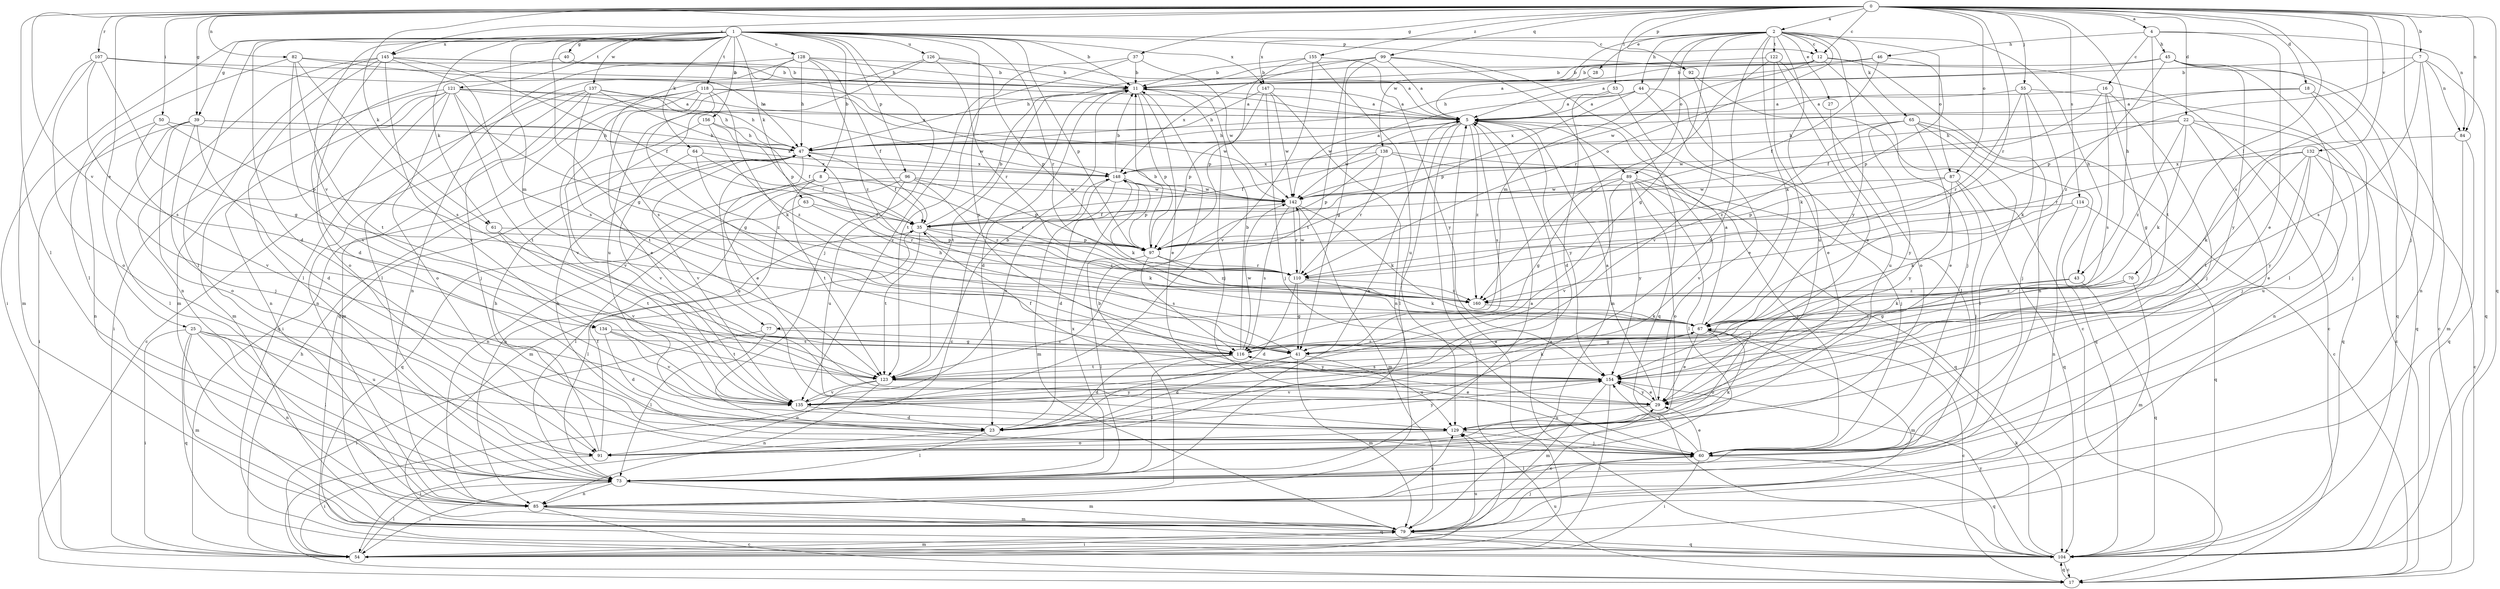 strict digraph  {
0;
1;
2;
4;
5;
7;
8;
11;
12;
16;
17;
18;
22;
23;
25;
27;
28;
29;
35;
37;
39;
40;
41;
43;
44;
45;
46;
47;
50;
53;
54;
55;
60;
61;
63;
64;
65;
67;
70;
73;
77;
79;
82;
84;
85;
87;
89;
91;
92;
96;
97;
99;
104;
107;
110;
114;
116;
118;
121;
122;
123;
126;
128;
129;
132;
134;
135;
137;
138;
142;
145;
147;
148;
154;
155;
156;
160;
0 -> 2  [label=a];
0 -> 4  [label=a];
0 -> 7  [label=b];
0 -> 12  [label=c];
0 -> 18  [label=d];
0 -> 22  [label=d];
0 -> 25  [label=e];
0 -> 37  [label=g];
0 -> 39  [label=g];
0 -> 43  [label=h];
0 -> 50  [label=i];
0 -> 53  [label=i];
0 -> 55  [label=j];
0 -> 60  [label=j];
0 -> 61  [label=k];
0 -> 70  [label=l];
0 -> 73  [label=l];
0 -> 82  [label=n];
0 -> 84  [label=n];
0 -> 87  [label=o];
0 -> 92  [label=p];
0 -> 99  [label=q];
0 -> 104  [label=q];
0 -> 107  [label=r];
0 -> 110  [label=r];
0 -> 114  [label=s];
0 -> 116  [label=s];
0 -> 132  [label=v];
0 -> 134  [label=v];
0 -> 145  [label=x];
0 -> 155  [label=z];
1 -> 8  [label=b];
1 -> 11  [label=b];
1 -> 12  [label=c];
1 -> 23  [label=d];
1 -> 39  [label=g];
1 -> 40  [label=g];
1 -> 41  [label=g];
1 -> 54  [label=i];
1 -> 60  [label=j];
1 -> 61  [label=k];
1 -> 63  [label=k];
1 -> 64  [label=k];
1 -> 73  [label=l];
1 -> 77  [label=m];
1 -> 92  [label=p];
1 -> 96  [label=p];
1 -> 97  [label=p];
1 -> 110  [label=r];
1 -> 118  [label=t];
1 -> 121  [label=t];
1 -> 126  [label=u];
1 -> 128  [label=u];
1 -> 134  [label=v];
1 -> 137  [label=w];
1 -> 145  [label=x];
1 -> 147  [label=x];
1 -> 154  [label=y];
1 -> 156  [label=z];
2 -> 12  [label=c];
2 -> 23  [label=d];
2 -> 27  [label=e];
2 -> 28  [label=e];
2 -> 41  [label=g];
2 -> 43  [label=h];
2 -> 44  [label=h];
2 -> 65  [label=k];
2 -> 67  [label=k];
2 -> 77  [label=m];
2 -> 87  [label=o];
2 -> 89  [label=o];
2 -> 110  [label=r];
2 -> 122  [label=t];
2 -> 129  [label=u];
2 -> 138  [label=w];
2 -> 147  [label=x];
2 -> 154  [label=y];
4 -> 16  [label=c];
4 -> 29  [label=e];
4 -> 45  [label=h];
4 -> 46  [label=h];
4 -> 84  [label=n];
4 -> 123  [label=t];
5 -> 47  [label=h];
5 -> 54  [label=i];
5 -> 73  [label=l];
5 -> 89  [label=o];
5 -> 116  [label=s];
5 -> 142  [label=w];
5 -> 154  [label=y];
5 -> 160  [label=z];
7 -> 11  [label=b];
7 -> 84  [label=n];
7 -> 85  [label=n];
7 -> 97  [label=p];
7 -> 104  [label=q];
7 -> 116  [label=s];
8 -> 85  [label=n];
8 -> 104  [label=q];
8 -> 110  [label=r];
8 -> 123  [label=t];
8 -> 142  [label=w];
11 -> 5  [label=a];
11 -> 17  [label=c];
11 -> 23  [label=d];
11 -> 29  [label=e];
11 -> 60  [label=j];
11 -> 97  [label=p];
11 -> 123  [label=t];
12 -> 11  [label=b];
12 -> 17  [label=c];
12 -> 47  [label=h];
12 -> 60  [label=j];
12 -> 85  [label=n];
12 -> 142  [label=w];
16 -> 5  [label=a];
16 -> 35  [label=f];
16 -> 41  [label=g];
16 -> 60  [label=j];
16 -> 116  [label=s];
17 -> 104  [label=q];
17 -> 129  [label=u];
18 -> 5  [label=a];
18 -> 60  [label=j];
18 -> 104  [label=q];
18 -> 148  [label=x];
22 -> 47  [label=h];
22 -> 60  [label=j];
22 -> 67  [label=k];
22 -> 85  [label=n];
22 -> 104  [label=q];
22 -> 142  [label=w];
22 -> 160  [label=z];
23 -> 54  [label=i];
23 -> 73  [label=l];
23 -> 154  [label=y];
25 -> 54  [label=i];
25 -> 73  [label=l];
25 -> 79  [label=m];
25 -> 85  [label=n];
25 -> 104  [label=q];
25 -> 116  [label=s];
25 -> 129  [label=u];
27 -> 129  [label=u];
28 -> 5  [label=a];
29 -> 5  [label=a];
29 -> 129  [label=u];
29 -> 154  [label=y];
35 -> 11  [label=b];
35 -> 67  [label=k];
35 -> 73  [label=l];
35 -> 97  [label=p];
35 -> 123  [label=t];
35 -> 160  [label=z];
37 -> 11  [label=b];
37 -> 123  [label=t];
37 -> 135  [label=v];
37 -> 142  [label=w];
39 -> 23  [label=d];
39 -> 47  [label=h];
39 -> 54  [label=i];
39 -> 60  [label=j];
39 -> 73  [label=l];
39 -> 91  [label=o];
39 -> 148  [label=x];
40 -> 11  [label=b];
40 -> 91  [label=o];
41 -> 23  [label=d];
41 -> 47  [label=h];
41 -> 79  [label=m];
41 -> 123  [label=t];
41 -> 129  [label=u];
43 -> 41  [label=g];
43 -> 104  [label=q];
43 -> 160  [label=z];
44 -> 5  [label=a];
44 -> 29  [label=e];
44 -> 73  [label=l];
44 -> 97  [label=p];
44 -> 142  [label=w];
45 -> 11  [label=b];
45 -> 17  [label=c];
45 -> 47  [label=h];
45 -> 73  [label=l];
45 -> 104  [label=q];
45 -> 154  [label=y];
45 -> 160  [label=z];
46 -> 5  [label=a];
46 -> 11  [label=b];
46 -> 35  [label=f];
46 -> 97  [label=p];
47 -> 5  [label=a];
47 -> 29  [label=e];
47 -> 35  [label=f];
47 -> 129  [label=u];
47 -> 135  [label=v];
47 -> 148  [label=x];
50 -> 47  [label=h];
50 -> 85  [label=n];
50 -> 97  [label=p];
50 -> 135  [label=v];
53 -> 5  [label=a];
53 -> 23  [label=d];
53 -> 29  [label=e];
54 -> 5  [label=a];
54 -> 47  [label=h];
54 -> 73  [label=l];
54 -> 79  [label=m];
54 -> 129  [label=u];
55 -> 5  [label=a];
55 -> 17  [label=c];
55 -> 60  [label=j];
55 -> 67  [label=k];
55 -> 110  [label=r];
60 -> 29  [label=e];
60 -> 47  [label=h];
60 -> 54  [label=i];
60 -> 73  [label=l];
60 -> 104  [label=q];
60 -> 154  [label=y];
61 -> 97  [label=p];
61 -> 123  [label=t];
61 -> 135  [label=v];
63 -> 35  [label=f];
63 -> 73  [label=l];
63 -> 110  [label=r];
64 -> 35  [label=f];
64 -> 135  [label=v];
64 -> 148  [label=x];
64 -> 160  [label=z];
65 -> 17  [label=c];
65 -> 29  [label=e];
65 -> 47  [label=h];
65 -> 73  [label=l];
65 -> 104  [label=q];
65 -> 154  [label=y];
65 -> 160  [label=z];
67 -> 5  [label=a];
67 -> 17  [label=c];
67 -> 29  [label=e];
67 -> 41  [label=g];
67 -> 79  [label=m];
67 -> 91  [label=o];
67 -> 116  [label=s];
70 -> 67  [label=k];
70 -> 79  [label=m];
70 -> 116  [label=s];
70 -> 160  [label=z];
73 -> 5  [label=a];
73 -> 54  [label=i];
73 -> 79  [label=m];
73 -> 85  [label=n];
73 -> 148  [label=x];
77 -> 54  [label=i];
77 -> 73  [label=l];
77 -> 116  [label=s];
79 -> 29  [label=e];
79 -> 54  [label=i];
79 -> 60  [label=j];
79 -> 104  [label=q];
82 -> 11  [label=b];
82 -> 47  [label=h];
82 -> 73  [label=l];
82 -> 116  [label=s];
82 -> 123  [label=t];
82 -> 135  [label=v];
84 -> 79  [label=m];
84 -> 104  [label=q];
84 -> 110  [label=r];
85 -> 11  [label=b];
85 -> 17  [label=c];
85 -> 79  [label=m];
85 -> 104  [label=q];
85 -> 129  [label=u];
87 -> 60  [label=j];
87 -> 97  [label=p];
87 -> 104  [label=q];
87 -> 142  [label=w];
87 -> 154  [label=y];
89 -> 41  [label=g];
89 -> 60  [label=j];
89 -> 73  [label=l];
89 -> 91  [label=o];
89 -> 104  [label=q];
89 -> 135  [label=v];
89 -> 142  [label=w];
89 -> 154  [label=y];
91 -> 5  [label=a];
91 -> 35  [label=f];
91 -> 47  [label=h];
91 -> 54  [label=i];
91 -> 67  [label=k];
92 -> 17  [label=c];
92 -> 135  [label=v];
96 -> 79  [label=m];
96 -> 85  [label=n];
96 -> 97  [label=p];
96 -> 129  [label=u];
96 -> 142  [label=w];
96 -> 160  [label=z];
97 -> 11  [label=b];
97 -> 73  [label=l];
97 -> 110  [label=r];
97 -> 116  [label=s];
97 -> 160  [label=z];
99 -> 5  [label=a];
99 -> 11  [label=b];
99 -> 41  [label=g];
99 -> 79  [label=m];
99 -> 104  [label=q];
99 -> 123  [label=t];
99 -> 148  [label=x];
104 -> 5  [label=a];
104 -> 17  [label=c];
104 -> 67  [label=k];
104 -> 154  [label=y];
107 -> 11  [label=b];
107 -> 41  [label=g];
107 -> 79  [label=m];
107 -> 91  [label=o];
107 -> 116  [label=s];
107 -> 148  [label=x];
110 -> 23  [label=d];
110 -> 41  [label=g];
110 -> 67  [label=k];
110 -> 142  [label=w];
110 -> 160  [label=z];
114 -> 35  [label=f];
114 -> 67  [label=k];
114 -> 85  [label=n];
114 -> 104  [label=q];
116 -> 11  [label=b];
116 -> 23  [label=d];
116 -> 73  [label=l];
116 -> 142  [label=w];
116 -> 154  [label=y];
118 -> 5  [label=a];
118 -> 29  [label=e];
118 -> 41  [label=g];
118 -> 54  [label=i];
118 -> 67  [label=k];
118 -> 79  [label=m];
118 -> 135  [label=v];
118 -> 142  [label=w];
121 -> 5  [label=a];
121 -> 47  [label=h];
121 -> 54  [label=i];
121 -> 79  [label=m];
121 -> 85  [label=n];
121 -> 91  [label=o];
121 -> 104  [label=q];
121 -> 110  [label=r];
121 -> 123  [label=t];
121 -> 142  [label=w];
122 -> 11  [label=b];
122 -> 29  [label=e];
122 -> 67  [label=k];
122 -> 91  [label=o];
122 -> 160  [label=z];
123 -> 11  [label=b];
123 -> 29  [label=e];
123 -> 67  [label=k];
123 -> 85  [label=n];
123 -> 91  [label=o];
123 -> 135  [label=v];
126 -> 11  [label=b];
126 -> 97  [label=p];
126 -> 104  [label=q];
126 -> 110  [label=r];
126 -> 129  [label=u];
128 -> 5  [label=a];
128 -> 11  [label=b];
128 -> 35  [label=f];
128 -> 47  [label=h];
128 -> 73  [label=l];
128 -> 85  [label=n];
128 -> 116  [label=s];
128 -> 160  [label=z];
129 -> 60  [label=j];
129 -> 91  [label=o];
132 -> 17  [label=c];
132 -> 29  [label=e];
132 -> 67  [label=k];
132 -> 123  [label=t];
132 -> 129  [label=u];
132 -> 148  [label=x];
132 -> 154  [label=y];
134 -> 23  [label=d];
134 -> 41  [label=g];
134 -> 123  [label=t];
134 -> 135  [label=v];
135 -> 23  [label=d];
135 -> 148  [label=x];
135 -> 154  [label=y];
137 -> 5  [label=a];
137 -> 17  [label=c];
137 -> 47  [label=h];
137 -> 60  [label=j];
137 -> 85  [label=n];
137 -> 97  [label=p];
137 -> 123  [label=t];
138 -> 35  [label=f];
138 -> 60  [label=j];
138 -> 97  [label=p];
138 -> 110  [label=r];
138 -> 135  [label=v];
138 -> 148  [label=x];
142 -> 35  [label=f];
142 -> 67  [label=k];
142 -> 79  [label=m];
142 -> 110  [label=r];
142 -> 116  [label=s];
142 -> 148  [label=x];
145 -> 5  [label=a];
145 -> 11  [label=b];
145 -> 23  [label=d];
145 -> 35  [label=f];
145 -> 73  [label=l];
145 -> 79  [label=m];
145 -> 85  [label=n];
145 -> 116  [label=s];
145 -> 135  [label=v];
147 -> 5  [label=a];
147 -> 47  [label=h];
147 -> 60  [label=j];
147 -> 85  [label=n];
147 -> 97  [label=p];
147 -> 142  [label=w];
148 -> 11  [label=b];
148 -> 23  [label=d];
148 -> 67  [label=k];
148 -> 79  [label=m];
148 -> 97  [label=p];
148 -> 142  [label=w];
154 -> 29  [label=e];
154 -> 35  [label=f];
154 -> 54  [label=i];
154 -> 79  [label=m];
154 -> 116  [label=s];
154 -> 135  [label=v];
155 -> 11  [label=b];
155 -> 97  [label=p];
155 -> 129  [label=u];
155 -> 135  [label=v];
155 -> 154  [label=y];
156 -> 35  [label=f];
156 -> 47  [label=h];
156 -> 135  [label=v];
156 -> 160  [label=z];
160 -> 67  [label=k];
}
